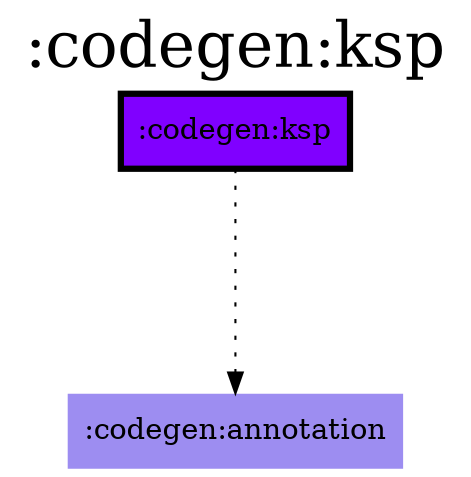 digraph {
edge ["dir"="forward"]
graph ["dpi"="100","label"=":codegen:ksp","labelloc"="t","fontsize"="30","ranksep"="1.5","rankdir"="TB"]
node ["style"="filled"]
":codegen:annotation" ["fillcolor"="#9D8DF1","shape"="none"]
":codegen:ksp" ["fillcolor"="#8000FF","color"="black","penwidth"="3","shape"="box"]
{
edge ["dir"="none"]
graph ["rank"="same"]
":codegen:ksp"
}
":codegen:ksp" -> ":codegen:annotation" ["style"="dotted"]
}
